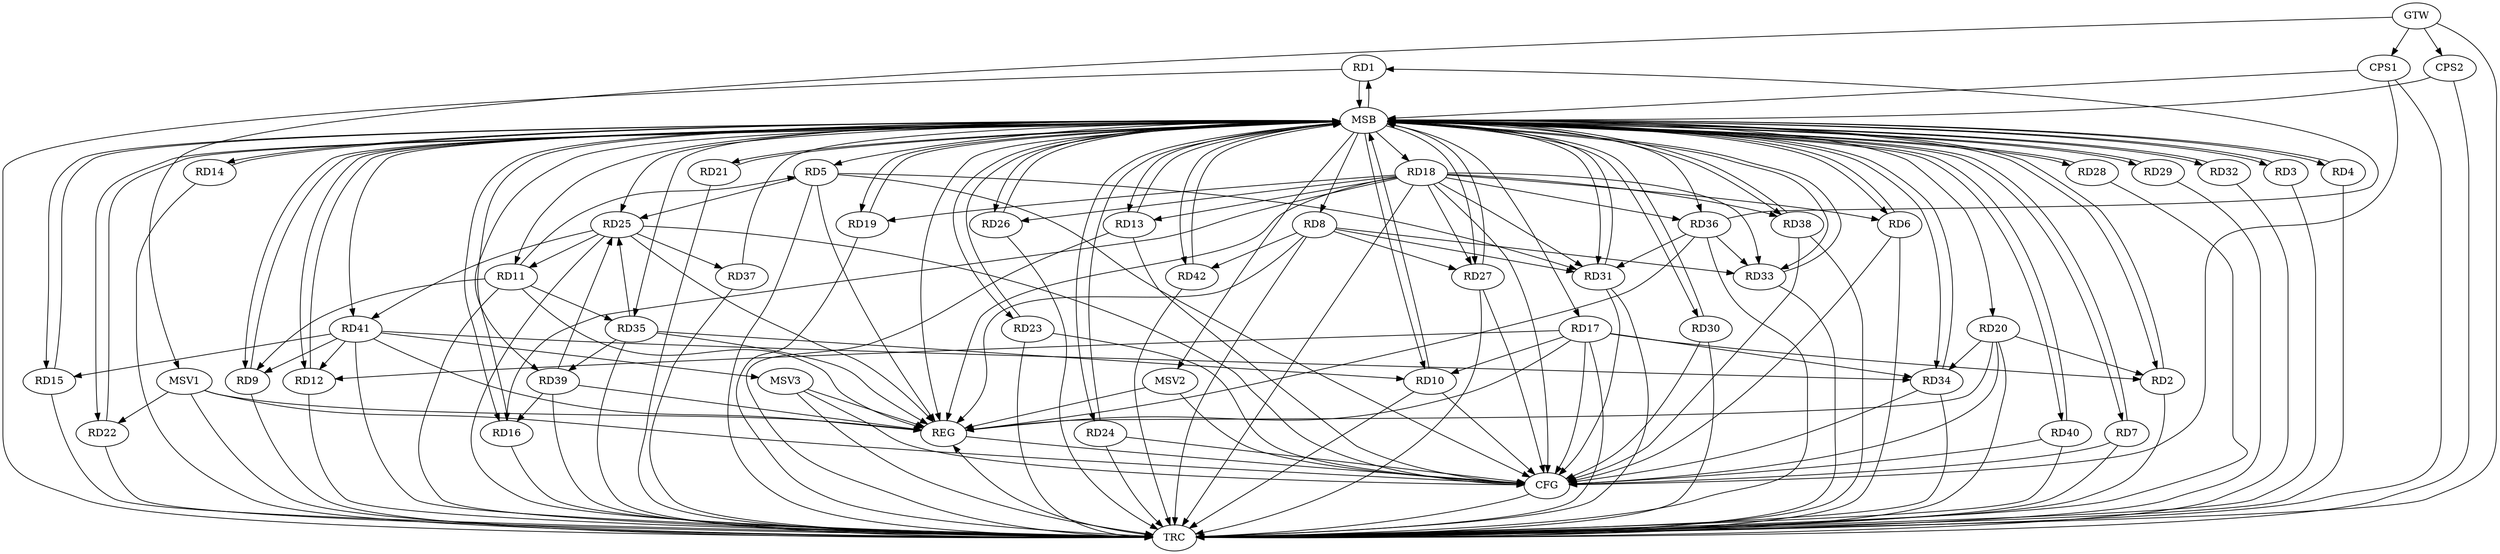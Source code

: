 strict digraph G {
  RD1 [ label="RD1" ];
  RD2 [ label="RD2" ];
  RD3 [ label="RD3" ];
  RD4 [ label="RD4" ];
  RD5 [ label="RD5" ];
  RD6 [ label="RD6" ];
  RD7 [ label="RD7" ];
  RD8 [ label="RD8" ];
  RD9 [ label="RD9" ];
  RD10 [ label="RD10" ];
  RD11 [ label="RD11" ];
  RD12 [ label="RD12" ];
  RD13 [ label="RD13" ];
  RD14 [ label="RD14" ];
  RD15 [ label="RD15" ];
  RD16 [ label="RD16" ];
  RD17 [ label="RD17" ];
  RD18 [ label="RD18" ];
  RD19 [ label="RD19" ];
  RD20 [ label="RD20" ];
  RD21 [ label="RD21" ];
  RD22 [ label="RD22" ];
  RD23 [ label="RD23" ];
  RD24 [ label="RD24" ];
  RD25 [ label="RD25" ];
  RD26 [ label="RD26" ];
  RD27 [ label="RD27" ];
  RD28 [ label="RD28" ];
  RD29 [ label="RD29" ];
  RD30 [ label="RD30" ];
  RD31 [ label="RD31" ];
  RD32 [ label="RD32" ];
  RD33 [ label="RD33" ];
  RD34 [ label="RD34" ];
  RD35 [ label="RD35" ];
  RD36 [ label="RD36" ];
  RD37 [ label="RD37" ];
  RD38 [ label="RD38" ];
  RD39 [ label="RD39" ];
  RD40 [ label="RD40" ];
  RD41 [ label="RD41" ];
  RD42 [ label="RD42" ];
  CPS1 [ label="CPS1" ];
  CPS2 [ label="CPS2" ];
  GTW [ label="GTW" ];
  REG [ label="REG" ];
  MSB [ label="MSB" ];
  CFG [ label="CFG" ];
  TRC [ label="TRC" ];
  MSV1 [ label="MSV1" ];
  MSV2 [ label="MSV2" ];
  MSV3 [ label="MSV3" ];
  RD36 -> RD1;
  RD17 -> RD2;
  RD20 -> RD2;
  RD11 -> RD5;
  RD5 -> RD25;
  RD5 -> RD31;
  RD8 -> RD27;
  RD8 -> RD31;
  RD8 -> RD33;
  RD8 -> RD42;
  RD11 -> RD9;
  RD41 -> RD9;
  RD17 -> RD10;
  RD35 -> RD10;
  RD25 -> RD11;
  RD11 -> RD35;
  RD17 -> RD12;
  RD41 -> RD12;
  RD18 -> RD13;
  RD41 -> RD15;
  RD18 -> RD16;
  RD39 -> RD16;
  RD17 -> RD34;
  RD18 -> RD26;
  RD18 -> RD27;
  RD18 -> RD31;
  RD18 -> RD33;
  RD20 -> RD34;
  RD35 -> RD25;
  RD25 -> RD37;
  RD39 -> RD25;
  RD25 -> RD41;
  RD36 -> RD31;
  RD36 -> RD33;
  RD41 -> RD34;
  RD35 -> RD39;
  GTW -> CPS1;
  GTW -> CPS2;
  RD5 -> REG;
  RD8 -> REG;
  RD11 -> REG;
  RD17 -> REG;
  RD18 -> REG;
  RD20 -> REG;
  RD25 -> REG;
  RD35 -> REG;
  RD36 -> REG;
  RD39 -> REG;
  RD41 -> REG;
  RD1 -> MSB;
  MSB -> RD3;
  MSB -> RD7;
  MSB -> RD15;
  MSB -> RD40;
  MSB -> RD42;
  MSB -> REG;
  RD2 -> MSB;
  MSB -> RD9;
  MSB -> RD19;
  MSB -> RD27;
  MSB -> RD33;
  MSB -> RD34;
  RD3 -> MSB;
  MSB -> RD4;
  MSB -> RD26;
  MSB -> RD29;
  MSB -> RD35;
  RD4 -> MSB;
  MSB -> RD14;
  MSB -> RD18;
  MSB -> RD20;
  MSB -> RD41;
  RD6 -> MSB;
  MSB -> RD1;
  MSB -> RD22;
  RD7 -> MSB;
  MSB -> RD6;
  MSB -> RD39;
  RD9 -> MSB;
  MSB -> RD28;
  MSB -> RD31;
  RD10 -> MSB;
  MSB -> RD12;
  MSB -> RD24;
  RD12 -> MSB;
  MSB -> RD10;
  MSB -> RD16;
  MSB -> RD21;
  MSB -> RD30;
  RD13 -> MSB;
  RD14 -> MSB;
  MSB -> RD32;
  RD15 -> MSB;
  RD16 -> MSB;
  MSB -> RD11;
  MSB -> RD13;
  RD19 -> MSB;
  RD21 -> MSB;
  RD22 -> MSB;
  MSB -> RD2;
  MSB -> RD23;
  RD23 -> MSB;
  RD24 -> MSB;
  RD26 -> MSB;
  RD27 -> MSB;
  MSB -> RD17;
  RD28 -> MSB;
  MSB -> RD5;
  RD29 -> MSB;
  RD30 -> MSB;
  RD31 -> MSB;
  RD32 -> MSB;
  RD33 -> MSB;
  MSB -> RD38;
  RD34 -> MSB;
  RD37 -> MSB;
  MSB -> RD8;
  RD38 -> MSB;
  RD40 -> MSB;
  RD42 -> MSB;
  MSB -> RD25;
  CPS1 -> MSB;
  MSB -> RD36;
  CPS2 -> MSB;
  RD10 -> CFG;
  RD13 -> CFG;
  RD30 -> CFG;
  RD7 -> CFG;
  RD17 -> CFG;
  RD40 -> CFG;
  RD5 -> CFG;
  RD31 -> CFG;
  RD25 -> CFG;
  RD20 -> CFG;
  RD6 -> CFG;
  RD24 -> CFG;
  RD18 -> CFG;
  RD38 -> CFG;
  RD27 -> CFG;
  CPS1 -> CFG;
  RD23 -> CFG;
  RD34 -> CFG;
  REG -> CFG;
  RD1 -> TRC;
  RD2 -> TRC;
  RD3 -> TRC;
  RD4 -> TRC;
  RD5 -> TRC;
  RD6 -> TRC;
  RD7 -> TRC;
  RD8 -> TRC;
  RD9 -> TRC;
  RD10 -> TRC;
  RD11 -> TRC;
  RD12 -> TRC;
  RD13 -> TRC;
  RD14 -> TRC;
  RD15 -> TRC;
  RD16 -> TRC;
  RD17 -> TRC;
  RD18 -> TRC;
  RD19 -> TRC;
  RD20 -> TRC;
  RD21 -> TRC;
  RD22 -> TRC;
  RD23 -> TRC;
  RD24 -> TRC;
  RD25 -> TRC;
  RD26 -> TRC;
  RD27 -> TRC;
  RD28 -> TRC;
  RD29 -> TRC;
  RD30 -> TRC;
  RD31 -> TRC;
  RD32 -> TRC;
  RD33 -> TRC;
  RD34 -> TRC;
  RD35 -> TRC;
  RD36 -> TRC;
  RD37 -> TRC;
  RD38 -> TRC;
  RD39 -> TRC;
  RD40 -> TRC;
  RD41 -> TRC;
  RD42 -> TRC;
  CPS1 -> TRC;
  CPS2 -> TRC;
  GTW -> TRC;
  CFG -> TRC;
  TRC -> REG;
  RD18 -> RD19;
  RD18 -> RD38;
  RD18 -> RD6;
  RD18 -> RD36;
  MSV1 -> RD22;
  GTW -> MSV1;
  MSV1 -> REG;
  MSV1 -> TRC;
  MSV1 -> CFG;
  MSB -> MSV2;
  MSV2 -> REG;
  MSV2 -> CFG;
  RD41 -> MSV3;
  MSV3 -> REG;
  MSV3 -> TRC;
  MSV3 -> CFG;
}
